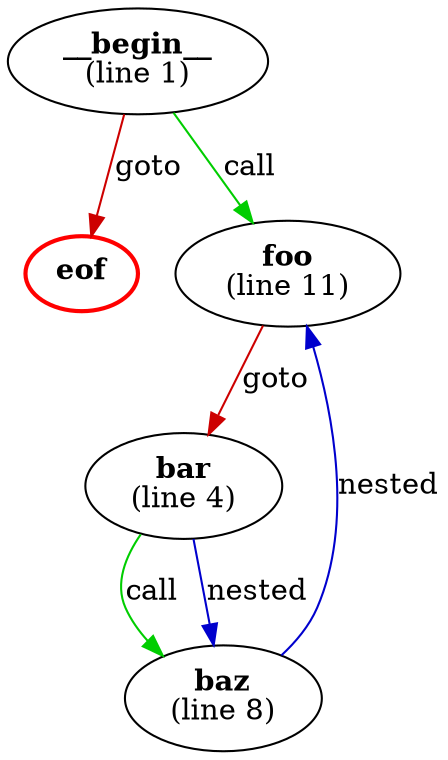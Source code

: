 digraph g {
"__begin__" [label=<<b>__begin__</b><br/>(line 1)>]
"__begin__" -> "eof" [label=goto,color=red3]
"__begin__" -> "foo" [label=call,color=green3]
"bar" [label=<<b>bar</b><br/>(line 4)>]
"bar" -> "baz" [label=call,color=green3]
"bar" -> "baz" [label=nested,color=blue3]
"baz" [label=<<b>baz</b><br/>(line 8)>]
"baz" -> "foo" [label=nested,color=blue3]
"eof" [label=<<b>eof</b>>,color=red,penwidth=2]
"foo" [label=<<b>foo</b><br/>(line 11)>]
"foo" -> "bar" [label=goto,color=red3]
}
